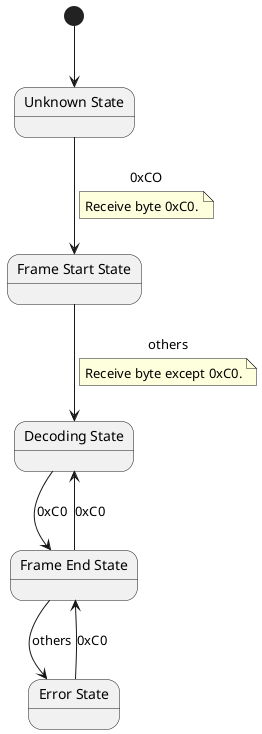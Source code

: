 @startuml

state unknown as "Unknown State"
state frame_start as "Frame Start State"
state decoding as "Decoding State"
state frame_end as "Frame End State"
state error as "Error State"

[*] --> unknown
' unknown --> unknown : others
unknown --> frame_start : 0xCO
note on link 
Receive byte 0xC0.
end note
' frame_start --> frame_start : 0xCO
frame_start --> decoding : others
note on link 
Receive byte except 0xC0.
end note
' decoding --> decoding : others
decoding --> frame_end : 0xC0

frame_end --> error : others
frame_end --> decoding : 0xC0

' error --> error : others
error --> frame_end : 0xC0

@enduml
